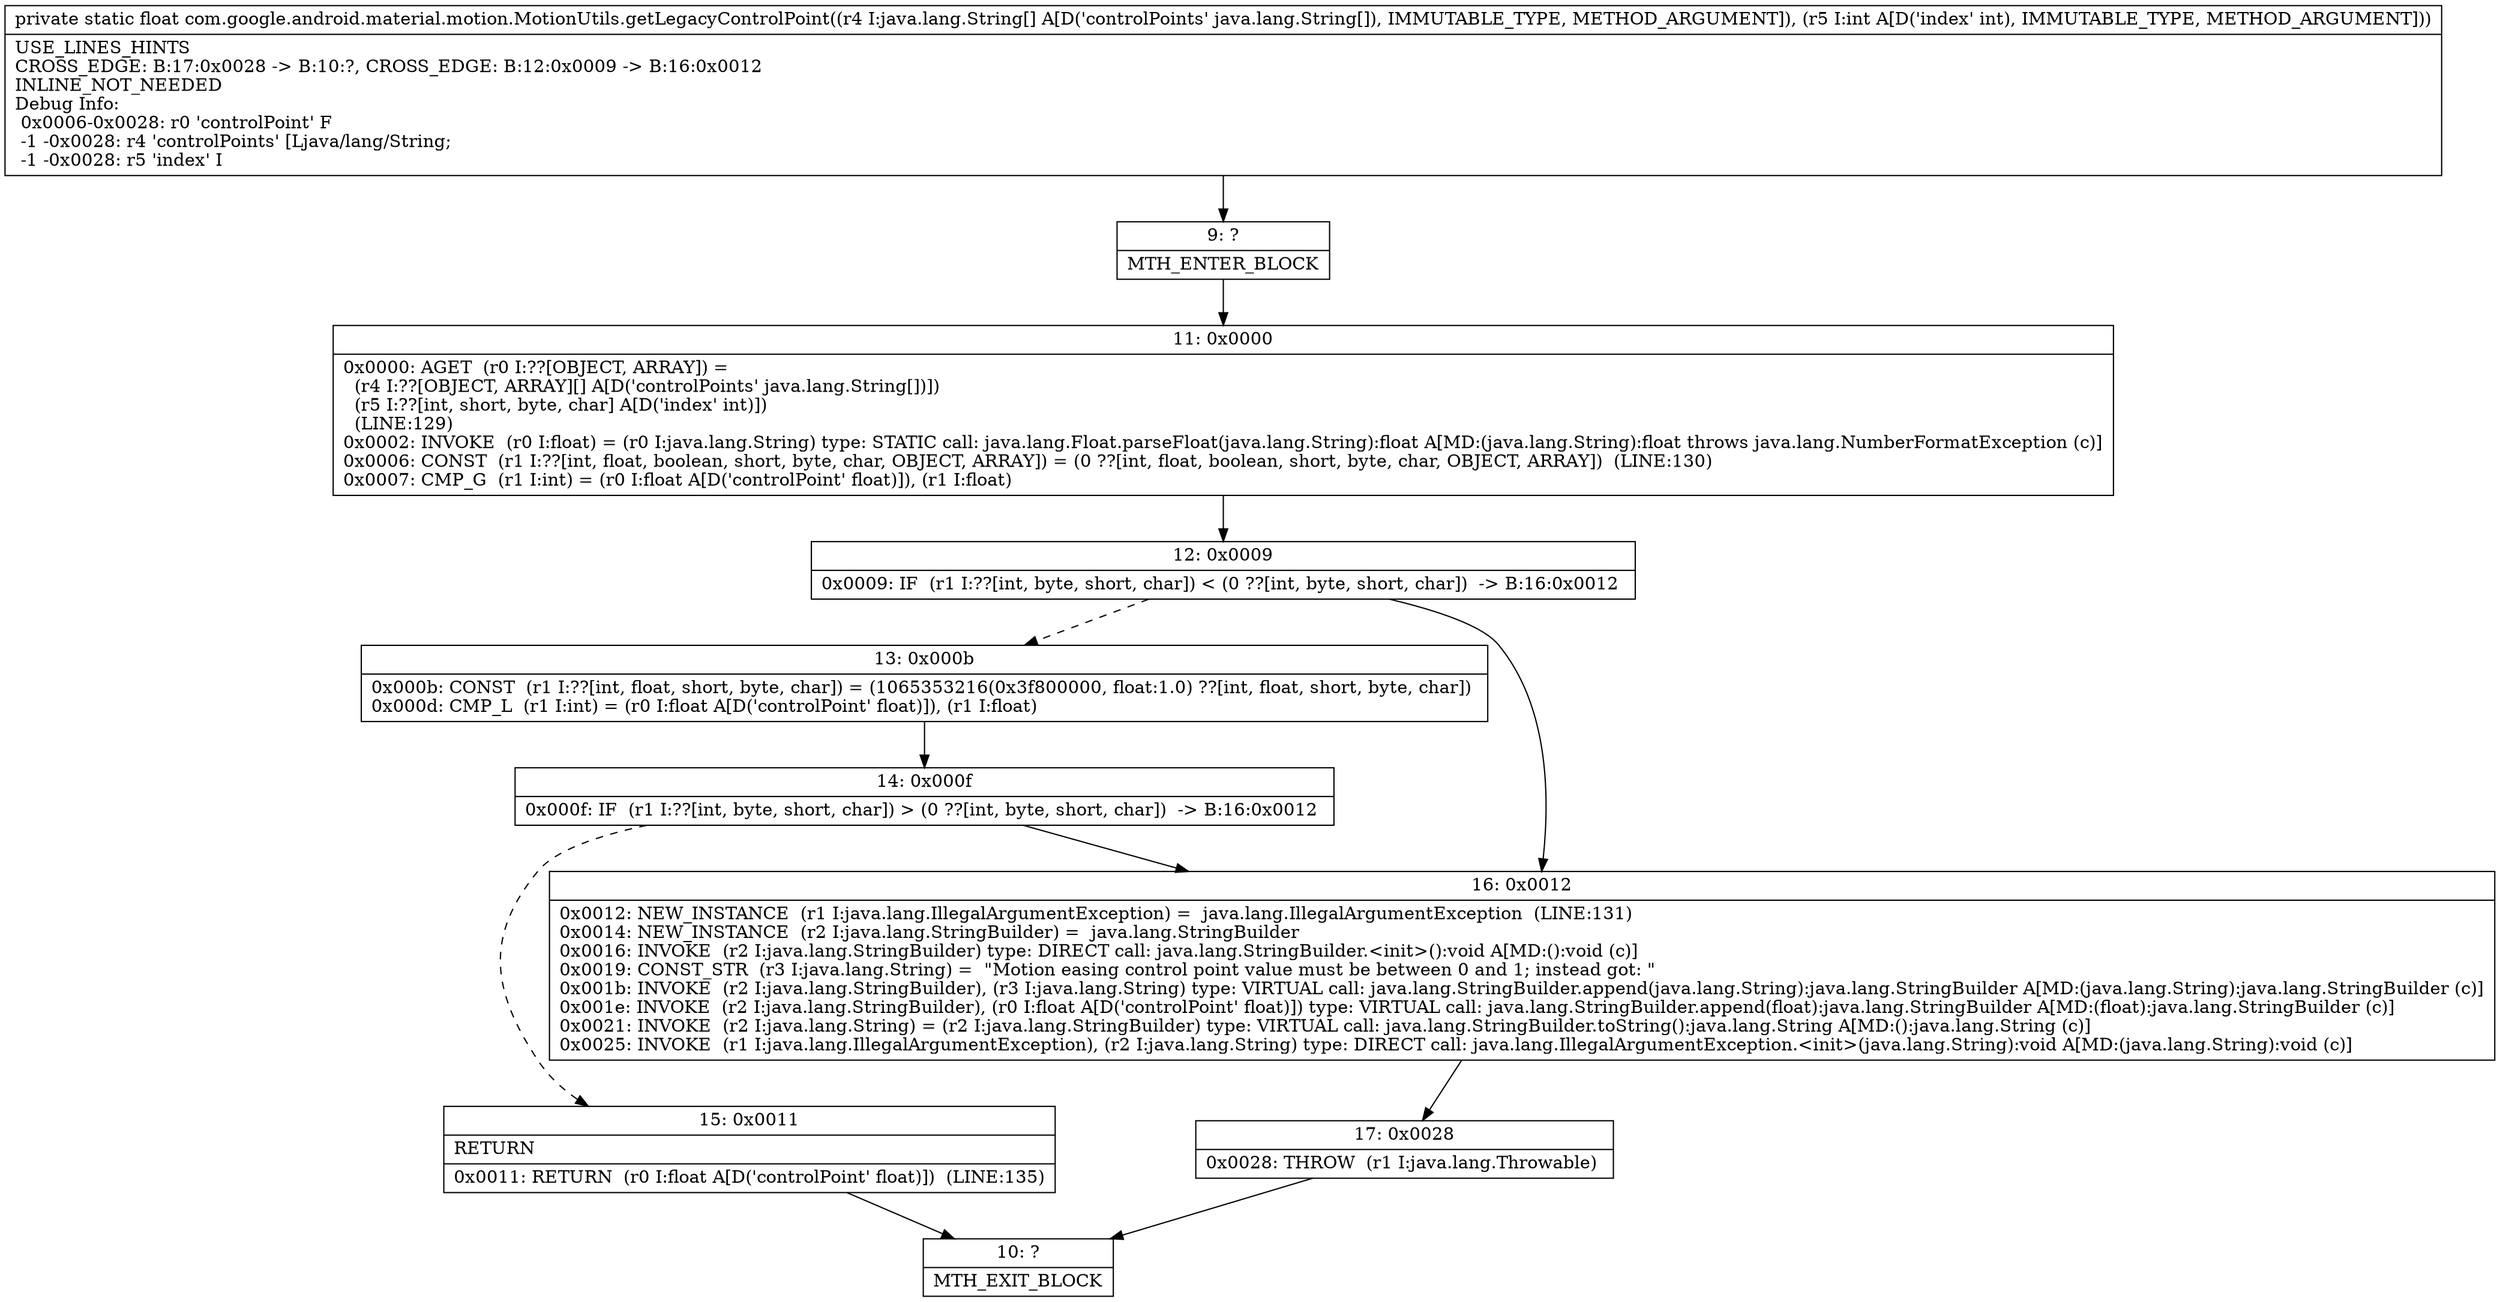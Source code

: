 digraph "CFG forcom.google.android.material.motion.MotionUtils.getLegacyControlPoint([Ljava\/lang\/String;I)F" {
Node_9 [shape=record,label="{9\:\ ?|MTH_ENTER_BLOCK\l}"];
Node_11 [shape=record,label="{11\:\ 0x0000|0x0000: AGET  (r0 I:??[OBJECT, ARRAY]) = \l  (r4 I:??[OBJECT, ARRAY][] A[D('controlPoints' java.lang.String[])])\l  (r5 I:??[int, short, byte, char] A[D('index' int)])\l  (LINE:129)\l0x0002: INVOKE  (r0 I:float) = (r0 I:java.lang.String) type: STATIC call: java.lang.Float.parseFloat(java.lang.String):float A[MD:(java.lang.String):float throws java.lang.NumberFormatException (c)]\l0x0006: CONST  (r1 I:??[int, float, boolean, short, byte, char, OBJECT, ARRAY]) = (0 ??[int, float, boolean, short, byte, char, OBJECT, ARRAY])  (LINE:130)\l0x0007: CMP_G  (r1 I:int) = (r0 I:float A[D('controlPoint' float)]), (r1 I:float) \l}"];
Node_12 [shape=record,label="{12\:\ 0x0009|0x0009: IF  (r1 I:??[int, byte, short, char]) \< (0 ??[int, byte, short, char])  \-\> B:16:0x0012 \l}"];
Node_13 [shape=record,label="{13\:\ 0x000b|0x000b: CONST  (r1 I:??[int, float, short, byte, char]) = (1065353216(0x3f800000, float:1.0) ??[int, float, short, byte, char]) \l0x000d: CMP_L  (r1 I:int) = (r0 I:float A[D('controlPoint' float)]), (r1 I:float) \l}"];
Node_14 [shape=record,label="{14\:\ 0x000f|0x000f: IF  (r1 I:??[int, byte, short, char]) \> (0 ??[int, byte, short, char])  \-\> B:16:0x0012 \l}"];
Node_15 [shape=record,label="{15\:\ 0x0011|RETURN\l|0x0011: RETURN  (r0 I:float A[D('controlPoint' float)])  (LINE:135)\l}"];
Node_10 [shape=record,label="{10\:\ ?|MTH_EXIT_BLOCK\l}"];
Node_16 [shape=record,label="{16\:\ 0x0012|0x0012: NEW_INSTANCE  (r1 I:java.lang.IllegalArgumentException) =  java.lang.IllegalArgumentException  (LINE:131)\l0x0014: NEW_INSTANCE  (r2 I:java.lang.StringBuilder) =  java.lang.StringBuilder \l0x0016: INVOKE  (r2 I:java.lang.StringBuilder) type: DIRECT call: java.lang.StringBuilder.\<init\>():void A[MD:():void (c)]\l0x0019: CONST_STR  (r3 I:java.lang.String) =  \"Motion easing control point value must be between 0 and 1; instead got: \" \l0x001b: INVOKE  (r2 I:java.lang.StringBuilder), (r3 I:java.lang.String) type: VIRTUAL call: java.lang.StringBuilder.append(java.lang.String):java.lang.StringBuilder A[MD:(java.lang.String):java.lang.StringBuilder (c)]\l0x001e: INVOKE  (r2 I:java.lang.StringBuilder), (r0 I:float A[D('controlPoint' float)]) type: VIRTUAL call: java.lang.StringBuilder.append(float):java.lang.StringBuilder A[MD:(float):java.lang.StringBuilder (c)]\l0x0021: INVOKE  (r2 I:java.lang.String) = (r2 I:java.lang.StringBuilder) type: VIRTUAL call: java.lang.StringBuilder.toString():java.lang.String A[MD:():java.lang.String (c)]\l0x0025: INVOKE  (r1 I:java.lang.IllegalArgumentException), (r2 I:java.lang.String) type: DIRECT call: java.lang.IllegalArgumentException.\<init\>(java.lang.String):void A[MD:(java.lang.String):void (c)]\l}"];
Node_17 [shape=record,label="{17\:\ 0x0028|0x0028: THROW  (r1 I:java.lang.Throwable) \l}"];
MethodNode[shape=record,label="{private static float com.google.android.material.motion.MotionUtils.getLegacyControlPoint((r4 I:java.lang.String[] A[D('controlPoints' java.lang.String[]), IMMUTABLE_TYPE, METHOD_ARGUMENT]), (r5 I:int A[D('index' int), IMMUTABLE_TYPE, METHOD_ARGUMENT]))  | USE_LINES_HINTS\lCROSS_EDGE: B:17:0x0028 \-\> B:10:?, CROSS_EDGE: B:12:0x0009 \-\> B:16:0x0012\lINLINE_NOT_NEEDED\lDebug Info:\l  0x0006\-0x0028: r0 'controlPoint' F\l  \-1 \-0x0028: r4 'controlPoints' [Ljava\/lang\/String;\l  \-1 \-0x0028: r5 'index' I\l}"];
MethodNode -> Node_9;Node_9 -> Node_11;
Node_11 -> Node_12;
Node_12 -> Node_13[style=dashed];
Node_12 -> Node_16;
Node_13 -> Node_14;
Node_14 -> Node_15[style=dashed];
Node_14 -> Node_16;
Node_15 -> Node_10;
Node_16 -> Node_17;
Node_17 -> Node_10;
}

